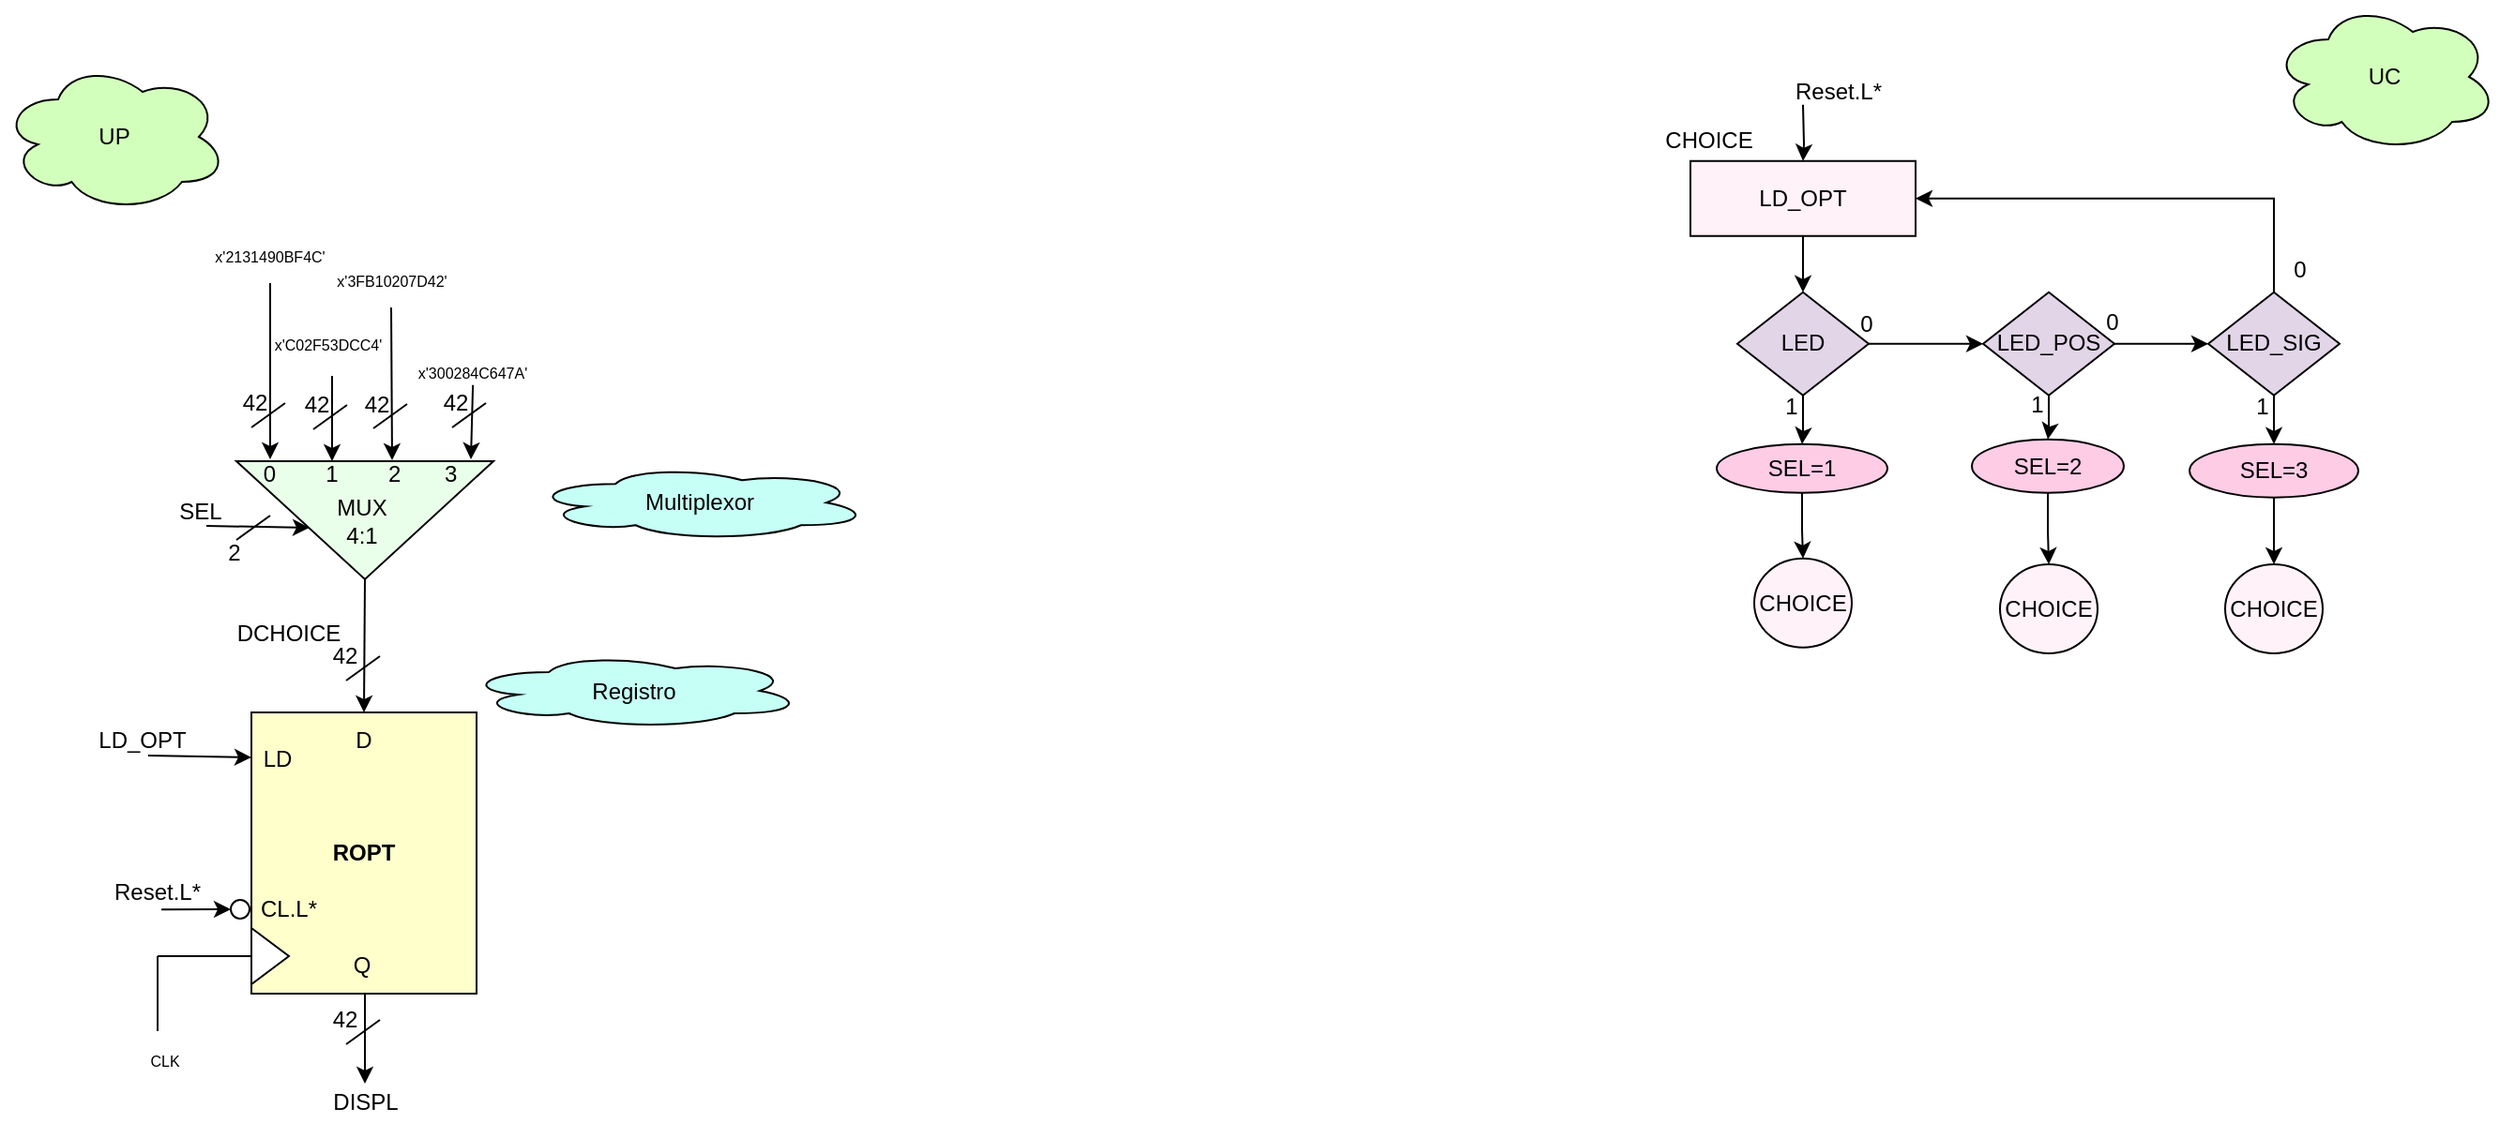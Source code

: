 <mxfile version="20.7.4" type="device"><diagram id="duk30jKKvxIBpfLt3P0G" name="Página-1"><mxGraphModel dx="1960" dy="852" grid="1" gridSize="10" guides="1" tooltips="1" connect="1" arrows="1" fold="1" page="1" pageScale="1" pageWidth="827" pageHeight="1169" math="0" shadow="0"><root><mxCell id="0"/><mxCell id="1" parent="0"/><mxCell id="ZWFUSfbAIWJwhDNDlv7o-55" value="UP" style="ellipse;shape=cloud;whiteSpace=wrap;html=1;fillColor=#D3FFBC;" parent="1" vertex="1"><mxGeometry x="30" y="52" width="120" height="80" as="geometry"/></mxCell><mxCell id="ZWFUSfbAIWJwhDNDlv7o-56" value="UC" style="ellipse;shape=cloud;whiteSpace=wrap;html=1;fillColor=#D3FFBC;" parent="1" vertex="1"><mxGeometry x="1240" y="20" width="120" height="80" as="geometry"/></mxCell><mxCell id="ZWFUSfbAIWJwhDNDlv7o-73" value="Registro" style="ellipse;shape=cloud;whiteSpace=wrap;html=1;fillColor=#C5FFF5;" parent="1" vertex="1"><mxGeometry x="276.5" y="367.5" width="180" height="40" as="geometry"/></mxCell><mxCell id="ZWFUSfbAIWJwhDNDlv7o-88" style="edgeStyle=orthogonalEdgeStyle;rounded=0;orthogonalLoop=1;jettySize=auto;html=1;" parent="1" source="ZWFUSfbAIWJwhDNDlv7o-89" target="ZWFUSfbAIWJwhDNDlv7o-92" edge="1"><mxGeometry relative="1" as="geometry"/></mxCell><mxCell id="ZWFUSfbAIWJwhDNDlv7o-89" value="LD_OPT" style="rounded=0;whiteSpace=wrap;html=1;fillColor=#FFF2F8;" parent="1" vertex="1"><mxGeometry x="930" y="104.88" width="120" height="40" as="geometry"/></mxCell><mxCell id="ZWFUSfbAIWJwhDNDlv7o-91" style="edgeStyle=orthogonalEdgeStyle;rounded=0;orthogonalLoop=1;jettySize=auto;html=1;" parent="1" source="ZWFUSfbAIWJwhDNDlv7o-92" target="ZWFUSfbAIWJwhDNDlv7o-94" edge="1"><mxGeometry relative="1" as="geometry"/></mxCell><mxCell id="m-zocqMk_UzMPH7dyUwo-7" style="edgeStyle=orthogonalEdgeStyle;rounded=0;orthogonalLoop=1;jettySize=auto;html=1;entryX=0;entryY=0.5;entryDx=0;entryDy=0;" parent="1" source="ZWFUSfbAIWJwhDNDlv7o-92" target="m-zocqMk_UzMPH7dyUwo-1" edge="1"><mxGeometry relative="1" as="geometry"/></mxCell><mxCell id="ZWFUSfbAIWJwhDNDlv7o-92" value="LED" style="rhombus;whiteSpace=wrap;html=1;fillColor=#E1D5E7;" parent="1" vertex="1"><mxGeometry x="955" y="174.88" width="70" height="55" as="geometry"/></mxCell><mxCell id="m-zocqMk_UzMPH7dyUwo-17" style="edgeStyle=orthogonalEdgeStyle;rounded=0;orthogonalLoop=1;jettySize=auto;html=1;entryX=0.5;entryY=0;entryDx=0;entryDy=0;" parent="1" source="ZWFUSfbAIWJwhDNDlv7o-94" target="m-zocqMk_UzMPH7dyUwo-10" edge="1"><mxGeometry relative="1" as="geometry"/></mxCell><mxCell id="ZWFUSfbAIWJwhDNDlv7o-94" value="SEL=1" style="ellipse;whiteSpace=wrap;html=1;fillColor=#FFCCE6;" parent="1" vertex="1"><mxGeometry x="944" y="255.88" width="91" height="26" as="geometry"/></mxCell><mxCell id="ZWFUSfbAIWJwhDNDlv7o-95" value="1" style="text;html=1;strokeColor=none;fillColor=none;align=center;verticalAlign=middle;whiteSpace=wrap;rounded=0;" parent="1" vertex="1"><mxGeometry x="979" y="225.88" width="10" height="20" as="geometry"/></mxCell><mxCell id="ZWFUSfbAIWJwhDNDlv7o-96" value="0" style="text;html=1;strokeColor=none;fillColor=none;align=center;verticalAlign=middle;whiteSpace=wrap;rounded=0;" parent="1" vertex="1"><mxGeometry x="1019" y="181.88" width="10" height="20" as="geometry"/></mxCell><mxCell id="ZWFUSfbAIWJwhDNDlv7o-104" value="CHOICE" style="text;html=1;strokeColor=none;fillColor=none;align=center;verticalAlign=middle;whiteSpace=wrap;rounded=0;" parent="1" vertex="1"><mxGeometry x="910" y="78.88" width="60" height="30" as="geometry"/></mxCell><mxCell id="ZWFUSfbAIWJwhDNDlv7o-109" style="edgeStyle=orthogonalEdgeStyle;rounded=0;orthogonalLoop=1;jettySize=auto;html=1;" parent="1" target="ZWFUSfbAIWJwhDNDlv7o-89" edge="1"><mxGeometry relative="1" as="geometry"><mxPoint x="990" y="74.88" as="sourcePoint"/></mxGeometry></mxCell><mxCell id="ZWFUSfbAIWJwhDNDlv7o-110" value="Reset.L*" style="text;html=1;strokeColor=none;fillColor=none;align=center;verticalAlign=middle;whiteSpace=wrap;rounded=0;" parent="1" vertex="1"><mxGeometry x="979" y="52.88" width="60" height="30" as="geometry"/></mxCell><mxCell id="ZWFUSfbAIWJwhDNDlv7o-151" value="&lt;b&gt;ROPT&lt;/b&gt;" style="rounded=0;whiteSpace=wrap;html=1;fontSize=12;align=center;fillColor=#FFFFCC;" parent="1" vertex="1"><mxGeometry x="163" y="399" width="120" height="150" as="geometry"/></mxCell><mxCell id="ZWFUSfbAIWJwhDNDlv7o-152" value="" style="triangle;whiteSpace=wrap;html=1;fontSize=12;" parent="1" vertex="1"><mxGeometry x="163" y="514" width="20" height="30" as="geometry"/></mxCell><mxCell id="ZWFUSfbAIWJwhDNDlv7o-153" value="" style="endArrow=none;html=1;rounded=0;fontSize=12;entryX=0;entryY=0.5;entryDx=0;entryDy=0;" parent="1" edge="1"><mxGeometry width="50" height="50" relative="1" as="geometry"><mxPoint x="113" y="529" as="sourcePoint"/><mxPoint x="163" y="529" as="targetPoint"/></mxGeometry></mxCell><mxCell id="ZWFUSfbAIWJwhDNDlv7o-154" value="" style="endArrow=none;html=1;rounded=0;fontSize=12;" parent="1" edge="1"><mxGeometry width="50" height="50" relative="1" as="geometry"><mxPoint x="113" y="569" as="sourcePoint"/><mxPoint x="113" y="529" as="targetPoint"/></mxGeometry></mxCell><mxCell id="ZWFUSfbAIWJwhDNDlv7o-155" value="" style="endArrow=classic;html=1;rounded=0;fontSize=12;" parent="1" edge="1"><mxGeometry width="50" height="50" relative="1" as="geometry"><mxPoint x="108" y="422" as="sourcePoint"/><mxPoint x="163" y="423" as="targetPoint"/></mxGeometry></mxCell><mxCell id="ZWFUSfbAIWJwhDNDlv7o-158" value="LD_OPT" style="text;html=1;strokeColor=none;fillColor=none;align=center;verticalAlign=middle;whiteSpace=wrap;rounded=0;" parent="1" vertex="1"><mxGeometry x="75" y="399" width="60" height="30" as="geometry"/></mxCell><mxCell id="ZWFUSfbAIWJwhDNDlv7o-161" value="D" style="text;html=1;strokeColor=none;fillColor=none;align=center;verticalAlign=middle;whiteSpace=wrap;rounded=0;" parent="1" vertex="1"><mxGeometry x="193" y="399" width="60" height="30" as="geometry"/></mxCell><mxCell id="ZWFUSfbAIWJwhDNDlv7o-162" value="LD" style="text;html=1;strokeColor=none;fillColor=none;align=center;verticalAlign=middle;whiteSpace=wrap;rounded=0;" parent="1" vertex="1"><mxGeometry x="147" y="409" width="60" height="30" as="geometry"/></mxCell><mxCell id="ZWFUSfbAIWJwhDNDlv7o-168" value="" style="endArrow=classic;html=1;rounded=0;fontSize=9;entryX=0.5;entryY=0;entryDx=0;entryDy=0;exitX=1;exitY=0.5;exitDx=0;exitDy=0;" parent="1" target="ZWFUSfbAIWJwhDNDlv7o-161" edge="1" source="ZWFUSfbAIWJwhDNDlv7o-200"><mxGeometry width="50" height="50" relative="1" as="geometry"><mxPoint x="223.5" y="332" as="sourcePoint"/><mxPoint x="473.5" y="432" as="targetPoint"/></mxGeometry></mxCell><mxCell id="ZWFUSfbAIWJwhDNDlv7o-169" value="DCHOICE" style="text;html=1;strokeColor=none;fillColor=none;align=center;verticalAlign=middle;whiteSpace=wrap;rounded=0;fontSize=12;" parent="1" vertex="1"><mxGeometry x="152.5" y="342" width="60" height="30" as="geometry"/></mxCell><mxCell id="ZWFUSfbAIWJwhDNDlv7o-170" value="" style="endArrow=none;html=1;rounded=0;" parent="1" edge="1"><mxGeometry width="50" height="50" relative="1" as="geometry"><mxPoint x="213.5" y="382" as="sourcePoint"/><mxPoint x="231.5" y="369" as="targetPoint"/></mxGeometry></mxCell><mxCell id="ZWFUSfbAIWJwhDNDlv7o-171" value="42" style="text;html=1;strokeColor=none;fillColor=none;align=center;verticalAlign=middle;whiteSpace=wrap;rounded=0;" parent="1" vertex="1"><mxGeometry x="197.5" y="359" width="30" height="20" as="geometry"/></mxCell><mxCell id="ZWFUSfbAIWJwhDNDlv7o-172" value="Reset.L*" style="text;html=1;strokeColor=none;fillColor=none;align=center;verticalAlign=middle;whiteSpace=wrap;rounded=0;" parent="1" vertex="1"><mxGeometry x="83" y="480" width="60" height="30" as="geometry"/></mxCell><mxCell id="ZWFUSfbAIWJwhDNDlv7o-173" value="CL.L*" style="text;html=1;strokeColor=none;fillColor=none;align=center;verticalAlign=middle;whiteSpace=wrap;rounded=0;fontSize=12;" parent="1" vertex="1"><mxGeometry x="173" y="494" width="20" height="20" as="geometry"/></mxCell><mxCell id="ZWFUSfbAIWJwhDNDlv7o-174" value="" style="endArrow=classic;html=1;rounded=0;fontSize=12;" parent="1" edge="1"><mxGeometry width="50" height="50" relative="1" as="geometry"><mxPoint x="115" y="504.16" as="sourcePoint"/><mxPoint x="152" y="504" as="targetPoint"/></mxGeometry></mxCell><mxCell id="ZWFUSfbAIWJwhDNDlv7o-200" value="" style="triangle;whiteSpace=wrap;html=1;rotation=90;fillColor=#EAFFE9;" parent="1" vertex="1"><mxGeometry x="192" y="228" width="63" height="137" as="geometry"/></mxCell><mxCell id="ZWFUSfbAIWJwhDNDlv7o-201" value="" style="endArrow=classic;html=1;rounded=0;fontSize=12;" parent="1" edge="1"><mxGeometry width="50" height="50" relative="1" as="geometry"><mxPoint x="139" y="299.5" as="sourcePoint"/><mxPoint x="194" y="300.5" as="targetPoint"/></mxGeometry></mxCell><mxCell id="ZWFUSfbAIWJwhDNDlv7o-202" value="SEL" style="text;html=1;strokeColor=none;fillColor=none;align=center;verticalAlign=middle;whiteSpace=wrap;rounded=0;" parent="1" vertex="1"><mxGeometry x="106" y="276.5" width="60" height="30" as="geometry"/></mxCell><mxCell id="ZWFUSfbAIWJwhDNDlv7o-203" value="" style="endArrow=none;html=1;rounded=0;" parent="1" edge="1"><mxGeometry width="50" height="50" relative="1" as="geometry"><mxPoint x="155" y="307" as="sourcePoint"/><mxPoint x="173" y="294" as="targetPoint"/></mxGeometry></mxCell><mxCell id="ZWFUSfbAIWJwhDNDlv7o-204" value="2" style="text;html=1;strokeColor=none;fillColor=none;align=center;verticalAlign=middle;whiteSpace=wrap;rounded=0;" parent="1" vertex="1"><mxGeometry x="139" y="304" width="30" height="20" as="geometry"/></mxCell><mxCell id="ZWFUSfbAIWJwhDNDlv7o-205" value="" style="endArrow=classic;html=1;rounded=0;fontSize=12;entryX=0.75;entryY=0;entryDx=0;entryDy=0;exitX=0.5;exitY=1;exitDx=0;exitDy=0;" parent="1" source="ZWFUSfbAIWJwhDNDlv7o-216" edge="1"><mxGeometry width="50" height="50" relative="1" as="geometry"><mxPoint x="173" y="214" as="sourcePoint"/><mxPoint x="173" y="264" as="targetPoint"/></mxGeometry></mxCell><mxCell id="ZWFUSfbAIWJwhDNDlv7o-206" value="" style="endArrow=none;html=1;rounded=0;" parent="1" edge="1"><mxGeometry width="50" height="50" relative="1" as="geometry"><mxPoint x="163" y="247" as="sourcePoint"/><mxPoint x="181" y="234" as="targetPoint"/></mxGeometry></mxCell><mxCell id="ZWFUSfbAIWJwhDNDlv7o-207" value="42" style="text;html=1;strokeColor=none;fillColor=none;align=center;verticalAlign=middle;whiteSpace=wrap;rounded=0;" parent="1" vertex="1"><mxGeometry x="150" y="224" width="30" height="20" as="geometry"/></mxCell><mxCell id="ZWFUSfbAIWJwhDNDlv7o-208" value="&lt;font style=&quot;font-size: 8px;&quot;&gt;x'C02F53DCC4'&lt;/font&gt;" style="text;html=1;strokeColor=none;fillColor=none;align=center;verticalAlign=middle;whiteSpace=wrap;rounded=0;" parent="1" vertex="1"><mxGeometry x="174" y="187.38" width="60" height="30" as="geometry"/></mxCell><mxCell id="ZWFUSfbAIWJwhDNDlv7o-209" value="" style="endArrow=classic;html=1;rounded=0;fontSize=12;entryX=0.75;entryY=0;entryDx=0;entryDy=0;exitX=0.802;exitY=0.019;exitDx=0;exitDy=0;exitPerimeter=0;" parent="1" source="ZWFUSfbAIWJwhDNDlv7o-211" edge="1"><mxGeometry width="50" height="50" relative="1" as="geometry"><mxPoint x="280" y="214" as="sourcePoint"/><mxPoint x="280" y="264" as="targetPoint"/></mxGeometry></mxCell><mxCell id="ZWFUSfbAIWJwhDNDlv7o-210" value="" style="endArrow=none;html=1;rounded=0;" parent="1" edge="1"><mxGeometry width="50" height="50" relative="1" as="geometry"><mxPoint x="270" y="247" as="sourcePoint"/><mxPoint x="288" y="234" as="targetPoint"/></mxGeometry></mxCell><mxCell id="ZWFUSfbAIWJwhDNDlv7o-211" value="42" style="text;html=1;strokeColor=none;fillColor=none;align=center;verticalAlign=middle;whiteSpace=wrap;rounded=0;" parent="1" vertex="1"><mxGeometry x="257" y="224" width="30" height="20" as="geometry"/></mxCell><mxCell id="ZWFUSfbAIWJwhDNDlv7o-212" value="&lt;font style=&quot;font-size: 8px;&quot;&gt;x'300284C647A'&lt;/font&gt;" style="text;html=1;strokeColor=none;fillColor=none;align=center;verticalAlign=middle;whiteSpace=wrap;rounded=0;" parent="1" vertex="1"><mxGeometry x="251" y="202" width="60" height="30" as="geometry"/></mxCell><mxCell id="ZWFUSfbAIWJwhDNDlv7o-213" value="" style="endArrow=classic;html=1;rounded=0;fontSize=12;entryX=0.75;entryY=0;entryDx=0;entryDy=0;" parent="1" edge="1"><mxGeometry width="50" height="50" relative="1" as="geometry"><mxPoint x="206" y="219.5" as="sourcePoint"/><mxPoint x="206" y="265" as="targetPoint"/></mxGeometry></mxCell><mxCell id="ZWFUSfbAIWJwhDNDlv7o-214" value="" style="endArrow=none;html=1;rounded=0;" parent="1" edge="1"><mxGeometry width="50" height="50" relative="1" as="geometry"><mxPoint x="196" y="248" as="sourcePoint"/><mxPoint x="214" y="235" as="targetPoint"/></mxGeometry></mxCell><mxCell id="ZWFUSfbAIWJwhDNDlv7o-215" value="42" style="text;html=1;strokeColor=none;fillColor=none;align=center;verticalAlign=middle;whiteSpace=wrap;rounded=0;" parent="1" vertex="1"><mxGeometry x="183" y="225" width="30" height="20" as="geometry"/></mxCell><mxCell id="ZWFUSfbAIWJwhDNDlv7o-216" value="&lt;font style=&quot;font-size: 8px;&quot;&gt;x'&lt;/font&gt;&lt;font style=&quot;font-size: 8px;&quot;&gt;2131490BF4C&lt;/font&gt;&lt;font style=&quot;font-size: 8px;&quot;&gt;'&lt;/font&gt;" style="text;html=1;strokeColor=none;fillColor=none;align=center;verticalAlign=middle;whiteSpace=wrap;rounded=0;" parent="1" vertex="1"><mxGeometry x="143" y="140" width="60" height="30" as="geometry"/></mxCell><mxCell id="ZWFUSfbAIWJwhDNDlv7o-217" value="" style="endArrow=classic;html=1;rounded=0;fontSize=12;entryX=0.75;entryY=0;entryDx=0;entryDy=0;exitX=0.5;exitY=1;exitDx=0;exitDy=0;" parent="1" source="ZWFUSfbAIWJwhDNDlv7o-220" edge="1"><mxGeometry width="50" height="50" relative="1" as="geometry"><mxPoint x="238" y="214.5" as="sourcePoint"/><mxPoint x="238" y="264.5" as="targetPoint"/></mxGeometry></mxCell><mxCell id="ZWFUSfbAIWJwhDNDlv7o-218" value="" style="endArrow=none;html=1;rounded=0;" parent="1" edge="1"><mxGeometry width="50" height="50" relative="1" as="geometry"><mxPoint x="228" y="247.5" as="sourcePoint"/><mxPoint x="246" y="234.5" as="targetPoint"/></mxGeometry></mxCell><mxCell id="ZWFUSfbAIWJwhDNDlv7o-219" value="42" style="text;html=1;strokeColor=none;fillColor=none;align=center;verticalAlign=middle;whiteSpace=wrap;rounded=0;" parent="1" vertex="1"><mxGeometry x="215" y="224.5" width="30" height="20" as="geometry"/></mxCell><mxCell id="ZWFUSfbAIWJwhDNDlv7o-220" value="&lt;font style=&quot;font-size: 8px;&quot;&gt;x'3FB10207D42'&lt;/font&gt;" style="text;html=1;strokeColor=none;fillColor=none;align=center;verticalAlign=middle;whiteSpace=wrap;rounded=0;" parent="1" vertex="1"><mxGeometry x="207.5" y="153" width="60" height="30" as="geometry"/></mxCell><mxCell id="ZWFUSfbAIWJwhDNDlv7o-221" value="&amp;nbsp; &amp;nbsp; 0&amp;nbsp; &amp;nbsp; &amp;nbsp; &amp;nbsp; 1&amp;nbsp; &amp;nbsp; &amp;nbsp; &amp;nbsp; 2&amp;nbsp; &amp;nbsp; &amp;nbsp; &amp;nbsp;3" style="text;html=1;strokeColor=none;fillColor=none;align=left;verticalAlign=middle;whiteSpace=wrap;rounded=0;" parent="1" vertex="1"><mxGeometry x="154" y="257" width="135" height="30" as="geometry"/></mxCell><mxCell id="ZWFUSfbAIWJwhDNDlv7o-222" value="&lt;div&gt;MUX&lt;/div&gt;&lt;div&gt;4:1&lt;br&gt;&lt;/div&gt;" style="text;html=1;strokeColor=none;fillColor=none;align=center;verticalAlign=middle;whiteSpace=wrap;rounded=0;" parent="1" vertex="1"><mxGeometry x="192" y="281.5" width="60" height="30" as="geometry"/></mxCell><mxCell id="ZWFUSfbAIWJwhDNDlv7o-293" value="Multiplexor" style="ellipse;shape=cloud;whiteSpace=wrap;html=1;fillColor=#C5FFF5;" parent="1" vertex="1"><mxGeometry x="312" y="267.12" width="180" height="40" as="geometry"/></mxCell><mxCell id="m-zocqMk_UzMPH7dyUwo-8" style="edgeStyle=orthogonalEdgeStyle;rounded=0;orthogonalLoop=1;jettySize=auto;html=1;entryX=0;entryY=0.5;entryDx=0;entryDy=0;" parent="1" source="m-zocqMk_UzMPH7dyUwo-1" target="m-zocqMk_UzMPH7dyUwo-4" edge="1"><mxGeometry relative="1" as="geometry"/></mxCell><mxCell id="m-zocqMk_UzMPH7dyUwo-13" style="edgeStyle=orthogonalEdgeStyle;rounded=0;orthogonalLoop=1;jettySize=auto;html=1;" parent="1" source="m-zocqMk_UzMPH7dyUwo-1" target="m-zocqMk_UzMPH7dyUwo-11" edge="1"><mxGeometry relative="1" as="geometry"/></mxCell><mxCell id="m-zocqMk_UzMPH7dyUwo-1" value="LED_POS" style="rhombus;whiteSpace=wrap;html=1;fillColor=#E1D5E7;" parent="1" vertex="1"><mxGeometry x="1086" y="174.88" width="70" height="55" as="geometry"/></mxCell><mxCell id="m-zocqMk_UzMPH7dyUwo-2" value="1" style="text;html=1;strokeColor=none;fillColor=none;align=center;verticalAlign=middle;whiteSpace=wrap;rounded=0;" parent="1" vertex="1"><mxGeometry x="1110" y="224.88" width="10" height="20" as="geometry"/></mxCell><mxCell id="m-zocqMk_UzMPH7dyUwo-3" value="0" style="text;html=1;strokeColor=none;fillColor=none;align=center;verticalAlign=middle;whiteSpace=wrap;rounded=0;" parent="1" vertex="1"><mxGeometry x="1150" y="180.88" width="10" height="20" as="geometry"/></mxCell><mxCell id="m-zocqMk_UzMPH7dyUwo-9" style="edgeStyle=orthogonalEdgeStyle;rounded=0;orthogonalLoop=1;jettySize=auto;html=1;entryX=1;entryY=0.5;entryDx=0;entryDy=0;" parent="1" source="m-zocqMk_UzMPH7dyUwo-4" target="ZWFUSfbAIWJwhDNDlv7o-89" edge="1"><mxGeometry relative="1" as="geometry"><Array as="points"><mxPoint x="1241" y="124.88"/></Array></mxGeometry></mxCell><mxCell id="m-zocqMk_UzMPH7dyUwo-14" style="edgeStyle=orthogonalEdgeStyle;rounded=0;orthogonalLoop=1;jettySize=auto;html=1;entryX=0.5;entryY=0;entryDx=0;entryDy=0;" parent="1" source="m-zocqMk_UzMPH7dyUwo-4" target="m-zocqMk_UzMPH7dyUwo-12" edge="1"><mxGeometry relative="1" as="geometry"/></mxCell><mxCell id="m-zocqMk_UzMPH7dyUwo-4" value="LED_SIG" style="rhombus;whiteSpace=wrap;html=1;fillColor=#E1D5E7;" parent="1" vertex="1"><mxGeometry x="1206" y="174.88" width="70" height="55" as="geometry"/></mxCell><mxCell id="m-zocqMk_UzMPH7dyUwo-5" value="1" style="text;html=1;strokeColor=none;fillColor=none;align=center;verticalAlign=middle;whiteSpace=wrap;rounded=0;" parent="1" vertex="1"><mxGeometry x="1230" y="225.88" width="10" height="20" as="geometry"/></mxCell><mxCell id="m-zocqMk_UzMPH7dyUwo-6" value="0" style="text;html=1;strokeColor=none;fillColor=none;align=center;verticalAlign=middle;whiteSpace=wrap;rounded=0;" parent="1" vertex="1"><mxGeometry x="1250" y="153" width="10" height="20" as="geometry"/></mxCell><mxCell id="m-zocqMk_UzMPH7dyUwo-10" value="CHOICE" style="ellipse;whiteSpace=wrap;html=1;fillColor=#FFF2F8;" parent="1" vertex="1"><mxGeometry x="964" y="316.88" width="52" height="47.5" as="geometry"/></mxCell><mxCell id="m-zocqMk_UzMPH7dyUwo-18" style="edgeStyle=orthogonalEdgeStyle;rounded=0;orthogonalLoop=1;jettySize=auto;html=1;entryX=0.5;entryY=0;entryDx=0;entryDy=0;" parent="1" source="m-zocqMk_UzMPH7dyUwo-11" target="m-zocqMk_UzMPH7dyUwo-15" edge="1"><mxGeometry relative="1" as="geometry"/></mxCell><mxCell id="m-zocqMk_UzMPH7dyUwo-11" value="SEL=2" style="ellipse;whiteSpace=wrap;html=1;fillColor=#FFCCE6;" parent="1" vertex="1"><mxGeometry x="1080" y="253.38" width="81" height="28.5" as="geometry"/></mxCell><mxCell id="m-zocqMk_UzMPH7dyUwo-19" style="edgeStyle=orthogonalEdgeStyle;rounded=0;orthogonalLoop=1;jettySize=auto;html=1;entryX=0.5;entryY=0;entryDx=0;entryDy=0;" parent="1" source="m-zocqMk_UzMPH7dyUwo-12" target="m-zocqMk_UzMPH7dyUwo-16" edge="1"><mxGeometry relative="1" as="geometry"/></mxCell><mxCell id="m-zocqMk_UzMPH7dyUwo-12" value="SEL=3" style="ellipse;whiteSpace=wrap;html=1;fillColor=#FFCCE6;" parent="1" vertex="1"><mxGeometry x="1196" y="255.88" width="90" height="28.5" as="geometry"/></mxCell><mxCell id="m-zocqMk_UzMPH7dyUwo-15" value="CHOICE" style="ellipse;whiteSpace=wrap;html=1;fillColor=#FFF2F8;" parent="1" vertex="1"><mxGeometry x="1095" y="320" width="52" height="47.5" as="geometry"/></mxCell><mxCell id="m-zocqMk_UzMPH7dyUwo-16" value="CHOICE" style="ellipse;whiteSpace=wrap;html=1;fillColor=#FFF2F8;" parent="1" vertex="1"><mxGeometry x="1215" y="320" width="52" height="47.5" as="geometry"/></mxCell><mxCell id="m-zocqMk_UzMPH7dyUwo-20" value="CLK" style="text;html=1;strokeColor=none;fillColor=none;align=center;verticalAlign=middle;whiteSpace=wrap;rounded=0;fontSize=8;" parent="1" vertex="1"><mxGeometry x="87" y="570" width="60" height="30" as="geometry"/></mxCell><mxCell id="vrJcrCR8k1LD0qA-dLb1-1" value="" style="endArrow=classic;html=1;rounded=0;fontSize=9;entryX=0.5;entryY=0;entryDx=0;entryDy=0;" edge="1" parent="1" target="vrJcrCR8k1LD0qA-dLb1-5"><mxGeometry width="50" height="50" relative="1" as="geometry"><mxPoint x="223.5" y="549" as="sourcePoint"/><mxPoint x="223" y="616" as="targetPoint"/></mxGeometry></mxCell><mxCell id="vrJcrCR8k1LD0qA-dLb1-2" value="" style="endArrow=none;html=1;rounded=0;" edge="1" parent="1"><mxGeometry width="50" height="50" relative="1" as="geometry"><mxPoint x="213.5" y="576" as="sourcePoint"/><mxPoint x="231.5" y="563" as="targetPoint"/></mxGeometry></mxCell><mxCell id="vrJcrCR8k1LD0qA-dLb1-3" value="42" style="text;html=1;strokeColor=none;fillColor=none;align=center;verticalAlign=middle;whiteSpace=wrap;rounded=0;" vertex="1" parent="1"><mxGeometry x="197.5" y="553" width="30" height="20" as="geometry"/></mxCell><mxCell id="vrJcrCR8k1LD0qA-dLb1-4" value="Q" style="text;html=1;strokeColor=none;fillColor=none;align=center;verticalAlign=middle;whiteSpace=wrap;rounded=0;" vertex="1" parent="1"><mxGeometry x="192" y="519" width="60" height="30" as="geometry"/></mxCell><mxCell id="vrJcrCR8k1LD0qA-dLb1-5" value="DISPL" style="text;html=1;strokeColor=none;fillColor=none;align=center;verticalAlign=middle;whiteSpace=wrap;rounded=0;fontSize=12;" vertex="1" parent="1"><mxGeometry x="193.5" y="597" width="60" height="20" as="geometry"/></mxCell><mxCell id="vrJcrCR8k1LD0qA-dLb1-6" value="" style="ellipse;whiteSpace=wrap;html=1;aspect=fixed;" vertex="1" parent="1"><mxGeometry x="152" y="499" width="10" height="10" as="geometry"/></mxCell></root></mxGraphModel></diagram></mxfile>